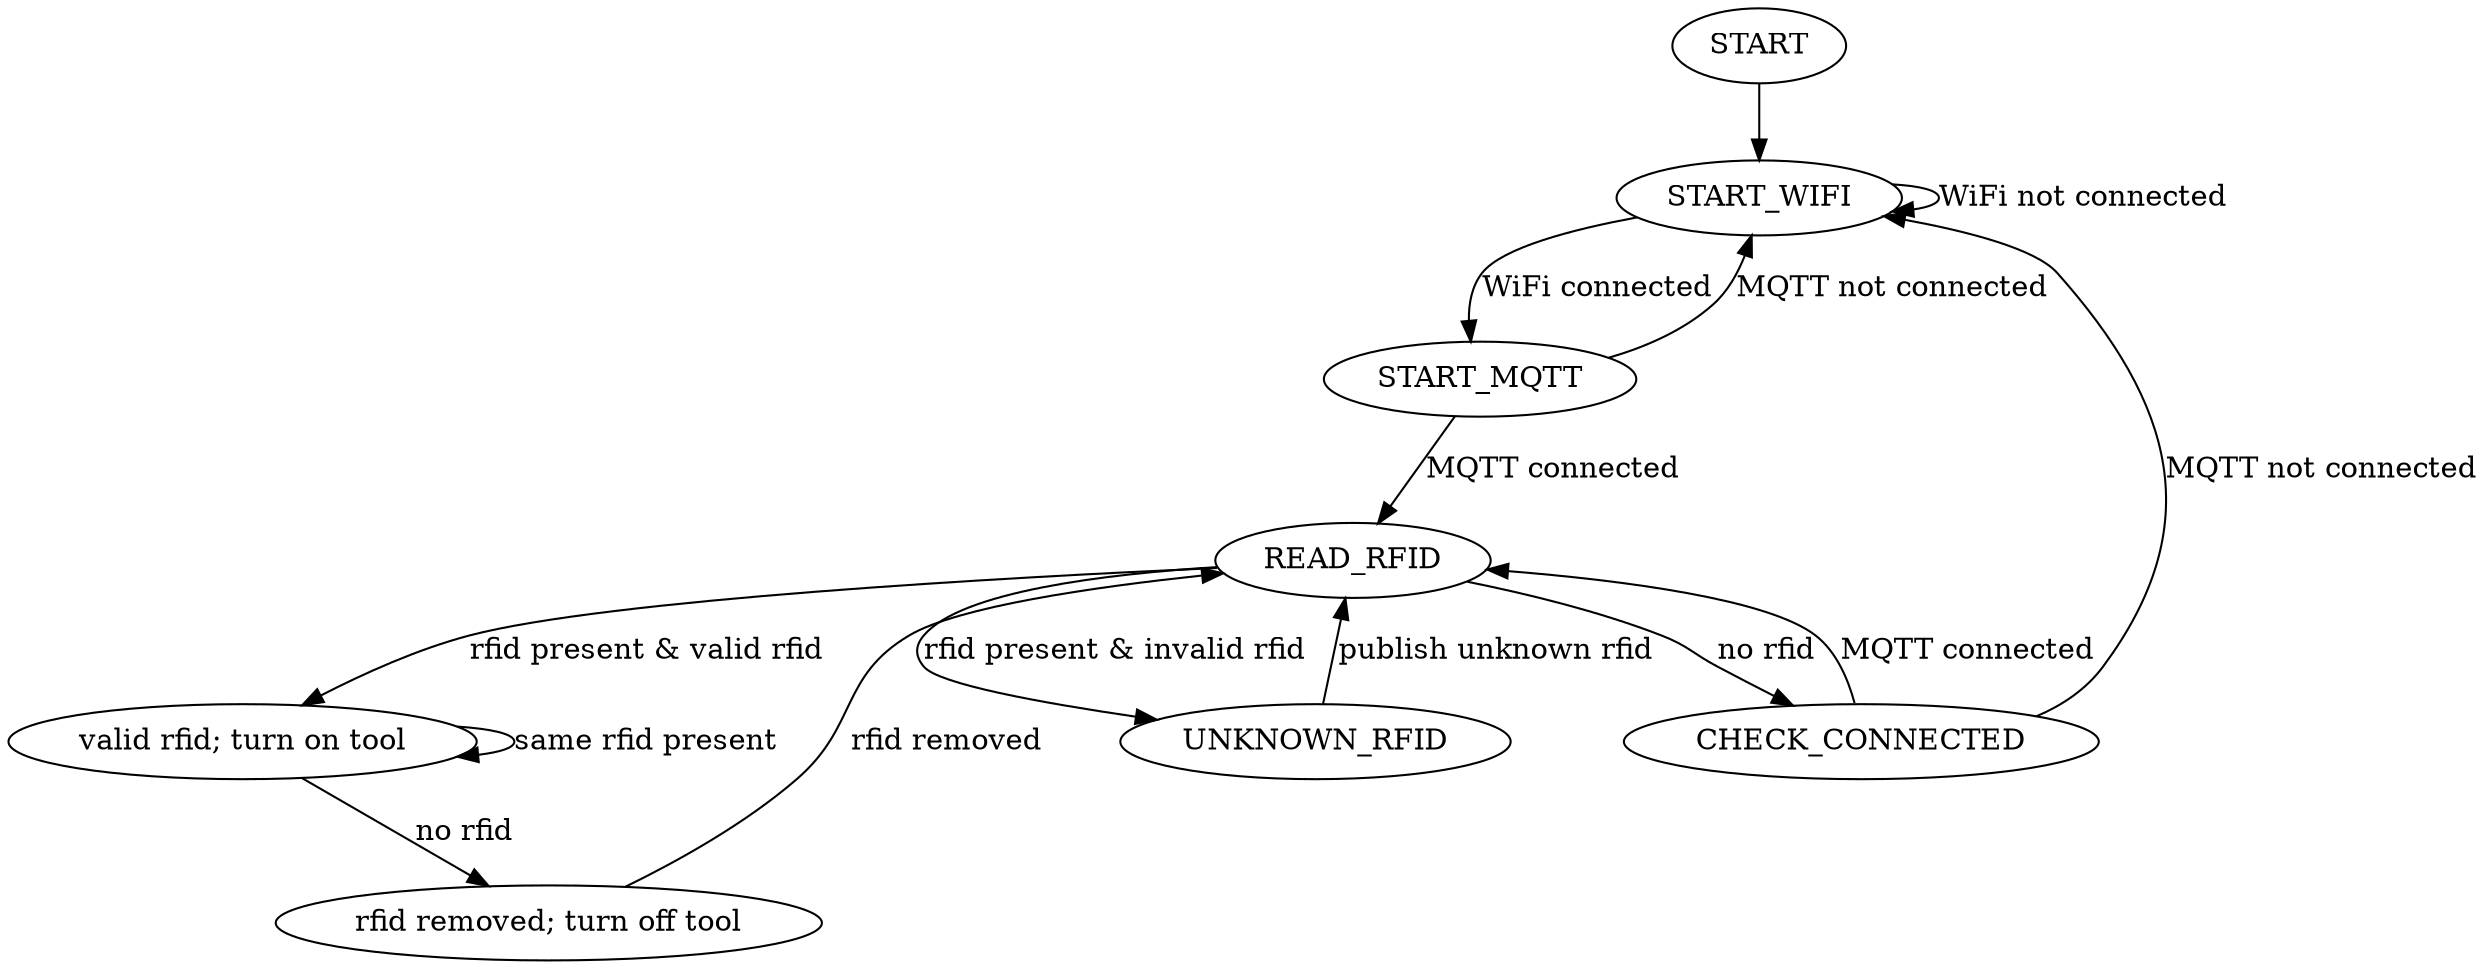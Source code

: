 
            
digraph G {
    START;
    START_WIFI;
    START_MQTT;
    READ_RFID;
    VALID_RFID[label="valid rfid; turn on tool"];
    UNKNOWN_RFID;
    VALID_REMOVED[label="rfid removed; turn off tool"];
    CHECK_CONNECTED;

    START -> START_WIFI;
    START_WIFI -> START_MQTT[label="WiFi connected"];
    START_WIFI -> START_WIFI[label="WiFi not connected"];
    START_MQTT -> READ_RFID[label="MQTT connected"];
    START_MQTT -> START_WIFI[label="MQTT not connected"];
    READ_RFID -> VALID_RFID[label="rfid present & valid rfid"];
    READ_RFID -> UNKNOWN_RFID[label="rfid present & invalid rfid"];
    READ_RFID -> CHECK_CONNECTED[label="no rfid"];
    CHECK_CONNECTED -> READ_RFID[label="MQTT connected"];
    CHECK_CONNECTED -> START_WIFI[label="MQTT not connected"];
    VALID_RFID -> VALID_REMOVED[label="no rfid"];
    VALID_RFID -> VALID_RFID[label="same rfid present"];
    UNKNOWN_RFID -> READ_RFID[label="publish unknown rfid"];
    VALID_REMOVED -> READ_RFID[label="rfid removed"];

}
